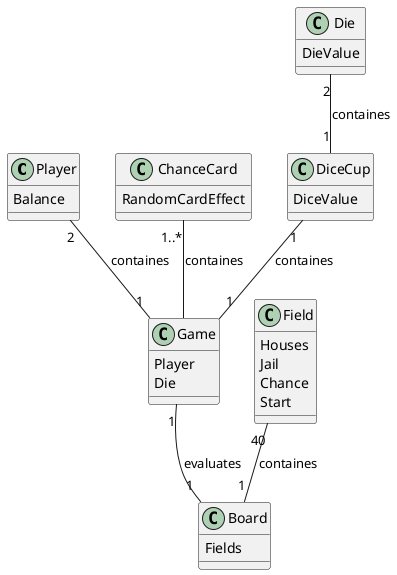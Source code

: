 @startuml
'https://plantuml.com/class-diagram
skinparam classAttributeIconSize 0

class Player{
Balance


}
class Game{
Player
Die

}
class Die{
DieValue
}
class Board{
Fields
}

class ChanceCard{
RandomCardEffect
}

class DiceCup{
DiceValue
}

class Field{
Houses
Jail
Chance
Start
}



DiceCup "1"--"1" Game : containes
Die "2" -- "1" DiceCup : containes
Game"1"--"1" Board : evaluates
Player "2"--"1" Game : containes
ChanceCard "1..*" -- Game : containes
Field "40" -- "1" Board : containes



@enduml